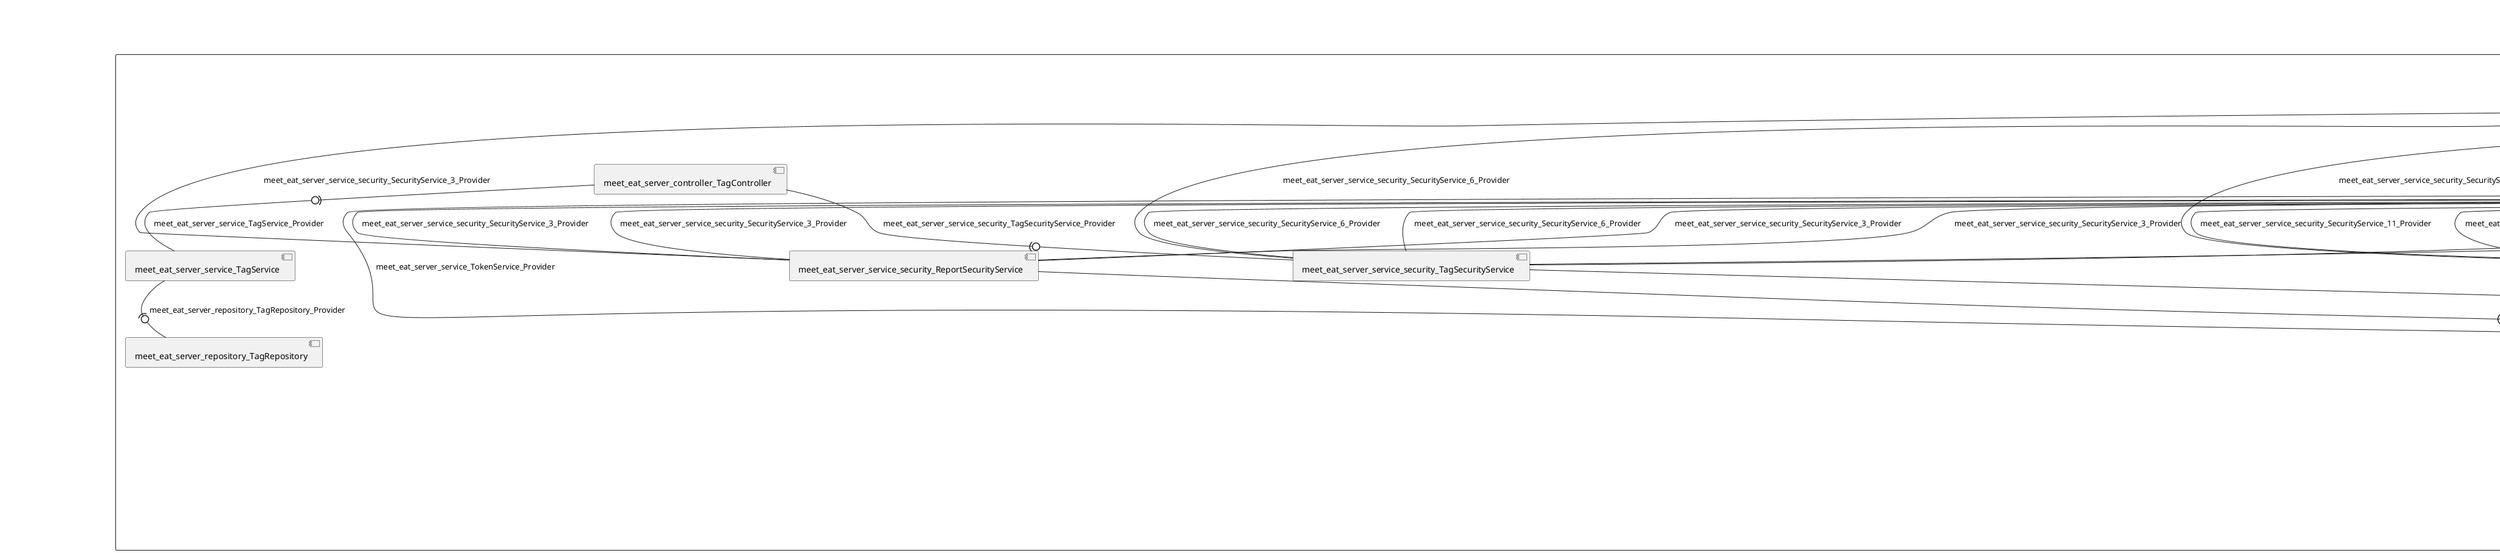 @startuml
skinparam fixCircleLabelOverlapping true
skinparam componentStyle uml2
rectangle System {
[meet_eat_server_controller_BookmarkController] [[meet-eat-meet-eat-server.repository#_hDNETHocEe-DMpb71MkdLw]]
[meet_eat_server_controller_OfferController] [[meet-eat-meet-eat-server.repository#_hDNETHocEe-DMpb71MkdLw]]
[meet_eat_server_controller_ParticipationController] [[meet-eat-meet-eat-server.repository#_hDNETHocEe-DMpb71MkdLw]]
[meet_eat_server_controller_RatingController] [[meet-eat-meet-eat-server.repository#_hDNETHocEe-DMpb71MkdLw]]
[meet_eat_server_controller_ReportController] [[meet-eat-meet-eat-server.repository#_hDNETHocEe-DMpb71MkdLw]]
[meet_eat_server_controller_SubscriptionController] [[meet-eat-meet-eat-server.repository#_hDNETHocEe-DMpb71MkdLw]]
[meet_eat_server_controller_TagController] [[meet-eat-meet-eat-server.repository#_hDNETHocEe-DMpb71MkdLw]]
[meet_eat_server_controller_TokenController] [[meet-eat-meet-eat-server.repository#_hDNETHocEe-DMpb71MkdLw]]
[meet_eat_server_controller_UserController] [[meet-eat-meet-eat-server.repository#_hDNETHocEe-DMpb71MkdLw]]
[meet_eat_server_repository_BookmarkRepository] [[meet-eat-meet-eat-server.repository#_hDNETHocEe-DMpb71MkdLw]]
[meet_eat_server_repository_OfferRepository] [[meet-eat-meet-eat-server.repository#_hDNETHocEe-DMpb71MkdLw]]
[meet_eat_server_repository_ParticipationRepository] [[meet-eat-meet-eat-server.repository#_hDNETHocEe-DMpb71MkdLw]]
[meet_eat_server_repository_RatingRepository] [[meet-eat-meet-eat-server.repository#_hDNETHocEe-DMpb71MkdLw]]
[meet_eat_server_repository_ReportRepository] [[meet-eat-meet-eat-server.repository#_hDNETHocEe-DMpb71MkdLw]]
[meet_eat_server_repository_SubscriptionRepository] [[meet-eat-meet-eat-server.repository#_hDNETHocEe-DMpb71MkdLw]]
[meet_eat_server_repository_TagRepository] [[meet-eat-meet-eat-server.repository#_hDNETHocEe-DMpb71MkdLw]]
[meet_eat_server_repository_TokenRepository] [[meet-eat-meet-eat-server.repository#_hDNETHocEe-DMpb71MkdLw]]
[meet_eat_server_repository_UserRepository] [[meet-eat-meet-eat-server.repository#_hDNETHocEe-DMpb71MkdLw]]
[meet_eat_server_service_BookmarkService] [[meet-eat-meet-eat-server.repository#_hDNETHocEe-DMpb71MkdLw]]
[meet_eat_server_service_EmailService] [[meet-eat-meet-eat-server.repository#_hDNETHocEe-DMpb71MkdLw]]
[meet_eat_server_service_JavaMailSender_Provider] [[meet-eat-meet-eat-server.repository#_hDNETHocEe-DMpb71MkdLw]]
[meet_eat_server_service_OfferService] [[meet-eat-meet-eat-server.repository#_hDNETHocEe-DMpb71MkdLw]]
[meet_eat_server_service_ParticipationService] [[meet-eat-meet-eat-server.repository#_hDNETHocEe-DMpb71MkdLw]]
[meet_eat_server_service_RatingService] [[meet-eat-meet-eat-server.repository#_hDNETHocEe-DMpb71MkdLw]]
[meet_eat_server_service_ReportService] [[meet-eat-meet-eat-server.repository#_hDNETHocEe-DMpb71MkdLw]]
[meet_eat_server_service_SubscriptionService] [[meet-eat-meet-eat-server.repository#_hDNETHocEe-DMpb71MkdLw]]
[meet_eat_server_service_TagService] [[meet-eat-meet-eat-server.repository#_hDNETHocEe-DMpb71MkdLw]]
[meet_eat_server_service_TokenService] [[meet-eat-meet-eat-server.repository#_hDNETHocEe-DMpb71MkdLw]]
[meet_eat_server_service_UserService] [[meet-eat-meet-eat-server.repository#_hDNETHocEe-DMpb71MkdLw]]
[meet_eat_server_service_security_BookmarkSecurityService] [[meet-eat-meet-eat-server.repository#_hDNETHocEe-DMpb71MkdLw]]
[meet_eat_server_service_security_OfferSecurityService] [[meet-eat-meet-eat-server.repository#_hDNETHocEe-DMpb71MkdLw]]
[meet_eat_server_service_security_ParticipationSecurityService] [[meet-eat-meet-eat-server.repository#_hDNETHocEe-DMpb71MkdLw]]
[meet_eat_server_service_security_RatingSecurityService] [[meet-eat-meet-eat-server.repository#_hDNETHocEe-DMpb71MkdLw]]
[meet_eat_server_service_security_ReportSecurityService] [[meet-eat-meet-eat-server.repository#_hDNETHocEe-DMpb71MkdLw]]
[meet_eat_server_service_security_SecurityService_12_Provider] [[meet-eat-meet-eat-server.repository#_hDNETHocEe-DMpb71MkdLw]]
[meet_eat_server_service_security_SecurityService_13_Provider] [[meet-eat-meet-eat-server.repository#_hDNETHocEe-DMpb71MkdLw]]
[meet_eat_server_service_security_SecurityService_2_Provider] [[meet-eat-meet-eat-server.repository#_hDNETHocEe-DMpb71MkdLw]]
[meet_eat_server_service_security_SecurityService_4_Provider] [[meet-eat-meet-eat-server.repository#_hDNETHocEe-DMpb71MkdLw]]
[meet_eat_server_service_security_SecurityService_5_Provider] [[meet-eat-meet-eat-server.repository#_hDNETHocEe-DMpb71MkdLw]]
[meet_eat_server_service_security_SubscriptionSecurityService] [[meet-eat-meet-eat-server.repository#_hDNETHocEe-DMpb71MkdLw]]
[meet_eat_server_service_security_TagSecurityService] [[meet-eat-meet-eat-server.repository#_hDNETHocEe-DMpb71MkdLw]]
[meet_eat_server_service_security_TokenSecurityService] [[meet-eat-meet-eat-server.repository#_hDNETHocEe-DMpb71MkdLw]]
[meet_eat_server_service_security_UserSecurityService] [[meet-eat-meet-eat-server.repository#_hDNETHocEe-DMpb71MkdLw]]
[meet_eat_server_service_BookmarkService] -(0- [meet_eat_server_repository_BookmarkRepository] : meet_eat_server_repository_BookmarkRepository_Provider
[meet_eat_server_service_OfferService] -(0- [meet_eat_server_repository_OfferRepository] : meet_eat_server_repository_OfferRepository_Provider
[meet_eat_server_service_ParticipationService] -(0- [meet_eat_server_repository_ParticipationRepository] : meet_eat_server_repository_ParticipationRepository_Provider
[meet_eat_server_service_RatingService] -(0- [meet_eat_server_repository_RatingRepository] : meet_eat_server_repository_RatingRepository_Provider
[meet_eat_server_service_ReportService] -(0- [meet_eat_server_repository_ReportRepository] : meet_eat_server_repository_ReportRepository_Provider
[meet_eat_server_service_SubscriptionService] -(0- [meet_eat_server_repository_SubscriptionRepository] : meet_eat_server_repository_SubscriptionRepository_Provider
[meet_eat_server_service_TagService] -(0- [meet_eat_server_repository_TagRepository] : meet_eat_server_repository_TagRepository_Provider
[meet_eat_server_service_TokenService] -(0- [meet_eat_server_repository_TokenRepository] : meet_eat_server_repository_TokenRepository_Provider
[meet_eat_server_service_UserService] -(0- [meet_eat_server_repository_UserRepository] : meet_eat_server_repository_UserRepository_Provider
[meet_eat_server_service_OfferService] -(0- [meet_eat_server_service_BookmarkService] : meet_eat_server_service_BookmarkService_Provider
[meet_eat_server_controller_BookmarkController] -(0- [meet_eat_server_service_BookmarkService] : meet_eat_server_service_BookmarkService_Provider
[meet_eat_server_service_UserService] -(0- [meet_eat_server_service_BookmarkService] : meet_eat_server_service_BookmarkService_Provider
[meet_eat_server_service_UserService] -(0- [meet_eat_server_service_EmailService] : meet_eat_server_service_EmailService_Provider
[meet_eat_server_service_EmailService] -(0- [meet_eat_server_service_JavaMailSender_Provider] : meet_eat_server_service_JavaMailSender_Provider
[meet_eat_server_service_UserService] -(0- [meet_eat_server_service_OfferService] : meet_eat_server_service_OfferService_Provider
[meet_eat_server_service_ParticipationService] -(0- [meet_eat_server_service_OfferService] : meet_eat_server_service_OfferService_Provider
[meet_eat_server_controller_OfferController] -(0- [meet_eat_server_service_OfferService] : meet_eat_server_service_OfferService_Provider
[meet_eat_server_service_UserService] -(0- [meet_eat_server_service_ParticipationService] : meet_eat_server_service_ParticipationService_Provider
[meet_eat_server_service_OfferService] -(0- [meet_eat_server_service_ParticipationService] : meet_eat_server_service_ParticipationService_Provider
[meet_eat_server_controller_ParticipationController] -(0- [meet_eat_server_service_ParticipationService] : meet_eat_server_service_ParticipationService_Provider
[meet_eat_server_service_OfferService] -(0- [meet_eat_server_service_RatingService] : meet_eat_server_service_RatingService_Provider
[meet_eat_server_controller_RatingController] -(0- [meet_eat_server_service_RatingService] : meet_eat_server_service_RatingService_Provider
[meet_eat_server_service_UserService] -(0- [meet_eat_server_service_RatingService] : meet_eat_server_service_RatingService_Provider
[meet_eat_server_service_OfferService] -(0- [meet_eat_server_service_ReportService] : meet_eat_server_service_ReportService_Provider
[meet_eat_server_service_UserService] -(0- [meet_eat_server_service_ReportService] : meet_eat_server_service_ReportService_Provider
[meet_eat_server_controller_ReportController] -(0- [meet_eat_server_service_ReportService] : meet_eat_server_service_ReportService_Provider
[meet_eat_server_service_UserService] -(0- [meet_eat_server_service_SubscriptionService] : meet_eat_server_service_SubscriptionService_Provider
[meet_eat_server_controller_SubscriptionController] -(0- [meet_eat_server_service_SubscriptionService] : meet_eat_server_service_SubscriptionService_Provider
[meet_eat_server_service_OfferService] -(0- [meet_eat_server_service_SubscriptionService] : meet_eat_server_service_SubscriptionService_Provider
[meet_eat_server_controller_TagController] -(0- [meet_eat_server_service_TagService] : meet_eat_server_service_TagService_Provider
[meet_eat_server_service_security_TagSecurityService] -(0- [meet_eat_server_service_TokenService] : meet_eat_server_service_TokenService_Provider
[meet_eat_server_service_security_OfferSecurityService] -(0- [meet_eat_server_service_TokenService] : meet_eat_server_service_TokenService_Provider
[meet_eat_server_service_security_TokenSecurityService] -(0- [meet_eat_server_service_TokenService] : meet_eat_server_service_TokenService_Provider
[meet_eat_server_service_security_ReportSecurityService] -(0- [meet_eat_server_service_TokenService] : meet_eat_server_service_TokenService_Provider
[meet_eat_server_service_security_ParticipationSecurityService] -(0- [meet_eat_server_service_TokenService] : meet_eat_server_service_TokenService_Provider
[meet_eat_server_service_UserService] -(0- [meet_eat_server_service_TokenService] : meet_eat_server_service_TokenService_Provider
[meet_eat_server_service_security_UserSecurityService] -(0- [meet_eat_server_service_TokenService] : meet_eat_server_service_TokenService_Provider
[meet_eat_server_service_security_RatingSecurityService] -(0- [meet_eat_server_service_TokenService] : meet_eat_server_service_TokenService_Provider
[meet_eat_server_controller_TokenController] -(0- [meet_eat_server_service_TokenService] : meet_eat_server_service_TokenService_Provider
[meet_eat_server_service_security_BookmarkSecurityService] -(0- [meet_eat_server_service_TokenService] : meet_eat_server_service_TokenService_Provider
[meet_eat_server_service_security_SubscriptionSecurityService] -(0- [meet_eat_server_service_TokenService] : meet_eat_server_service_TokenService_Provider
[meet_eat_server_service_OfferService] -(0- [meet_eat_server_service_UserService] : meet_eat_server_service_UserService_Provider
[meet_eat_server_service_TokenService] -(0- [meet_eat_server_service_UserService] : meet_eat_server_service_UserService_Provider
[meet_eat_server_service_BookmarkService] -(0- [meet_eat_server_service_UserService] : meet_eat_server_service_UserService_Provider
[meet_eat_server_service_RatingService] -(0- [meet_eat_server_service_UserService] : meet_eat_server_service_UserService_Provider
[meet_eat_server_service_SubscriptionService] -(0- [meet_eat_server_service_UserService] : meet_eat_server_service_UserService_Provider
[meet_eat_server_controller_UserController] -(0- [meet_eat_server_service_UserService] : meet_eat_server_service_UserService_Provider
[meet_eat_server_controller_OfferController] -(0- [meet_eat_server_service_security_OfferSecurityService] : meet_eat_server_service_security_OfferSecurityService_Provider
[meet_eat_server_controller_ParticipationController] -(0- [meet_eat_server_service_security_RatingSecurityService] : meet_eat_server_service_security_SecurityService_10_Provider
[meet_eat_server_controller_BookmarkController] -(0- [meet_eat_server_service_security_RatingSecurityService] : meet_eat_server_service_security_SecurityService_10_Provider
[meet_eat_server_controller_RatingController] -(0- [meet_eat_server_service_security_RatingSecurityService] : meet_eat_server_service_security_SecurityService_10_Provider
[meet_eat_server_controller_SubscriptionController] -(0- [meet_eat_server_service_security_RatingSecurityService] : meet_eat_server_service_security_SecurityService_10_Provider
[meet_eat_server_controller_ReportController] -(0- [meet_eat_server_service_security_RatingSecurityService] : meet_eat_server_service_security_SecurityService_10_Provider
[meet_eat_server_controller_SubscriptionController] -(0- [meet_eat_server_service_security_SubscriptionSecurityService] : meet_eat_server_service_security_SecurityService_11_Provider
[meet_eat_server_controller_ParticipationController] -(0- [meet_eat_server_service_security_SubscriptionSecurityService] : meet_eat_server_service_security_SecurityService_11_Provider
[meet_eat_server_controller_BookmarkController] -(0- [meet_eat_server_service_security_SubscriptionSecurityService] : meet_eat_server_service_security_SecurityService_11_Provider
[meet_eat_server_controller_RatingController] -(0- [meet_eat_server_service_security_SubscriptionSecurityService] : meet_eat_server_service_security_SecurityService_11_Provider
[meet_eat_server_controller_ReportController] -(0- [meet_eat_server_service_security_SubscriptionSecurityService] : meet_eat_server_service_security_SecurityService_11_Provider
[meet_eat_server_controller_RatingController] -(0- [meet_eat_server_service_security_SecurityService_12_Provider] : meet_eat_server_service_security_SecurityService_12_Provider
[meet_eat_server_controller_SubscriptionController] -(0- [meet_eat_server_service_security_SecurityService_12_Provider] : meet_eat_server_service_security_SecurityService_12_Provider
[meet_eat_server_controller_ReportController] -(0- [meet_eat_server_service_security_SecurityService_12_Provider] : meet_eat_server_service_security_SecurityService_12_Provider
[meet_eat_server_controller_BookmarkController] -(0- [meet_eat_server_service_security_SecurityService_12_Provider] : meet_eat_server_service_security_SecurityService_12_Provider
[meet_eat_server_controller_ParticipationController] -(0- [meet_eat_server_service_security_SecurityService_12_Provider] : meet_eat_server_service_security_SecurityService_12_Provider
[meet_eat_server_controller_BookmarkController] -(0- [meet_eat_server_service_security_SecurityService_13_Provider] : meet_eat_server_service_security_SecurityService_13_Provider
[meet_eat_server_controller_ParticipationController] -(0- [meet_eat_server_service_security_SecurityService_13_Provider] : meet_eat_server_service_security_SecurityService_13_Provider
[meet_eat_server_controller_RatingController] -(0- [meet_eat_server_service_security_SecurityService_13_Provider] : meet_eat_server_service_security_SecurityService_13_Provider
[meet_eat_server_controller_SubscriptionController] -(0- [meet_eat_server_service_security_SecurityService_13_Provider] : meet_eat_server_service_security_SecurityService_13_Provider
[meet_eat_server_controller_ReportController] -(0- [meet_eat_server_service_security_SecurityService_13_Provider] : meet_eat_server_service_security_SecurityService_13_Provider
[meet_eat_server_controller_ReportController] -(0- [meet_eat_server_service_security_OfferSecurityService] : meet_eat_server_service_security_SecurityService_14_Provider
[meet_eat_server_controller_SubscriptionController] -(0- [meet_eat_server_service_security_OfferSecurityService] : meet_eat_server_service_security_SecurityService_14_Provider
[meet_eat_server_controller_ParticipationController] -(0- [meet_eat_server_service_security_OfferSecurityService] : meet_eat_server_service_security_SecurityService_14_Provider
[meet_eat_server_controller_RatingController] -(0- [meet_eat_server_service_security_OfferSecurityService] : meet_eat_server_service_security_SecurityService_14_Provider
[meet_eat_server_controller_BookmarkController] -(0- [meet_eat_server_service_security_OfferSecurityService] : meet_eat_server_service_security_SecurityService_14_Provider
[meet_eat_server_controller_ReportController] -(0- [meet_eat_server_service_security_SecurityService_2_Provider] : meet_eat_server_service_security_SecurityService_2_Provider
[meet_eat_server_controller_ParticipationController] -(0- [meet_eat_server_service_security_SecurityService_2_Provider] : meet_eat_server_service_security_SecurityService_2_Provider
[meet_eat_server_controller_SubscriptionController] -(0- [meet_eat_server_service_security_SecurityService_2_Provider] : meet_eat_server_service_security_SecurityService_2_Provider
[meet_eat_server_controller_RatingController] -(0- [meet_eat_server_service_security_SecurityService_2_Provider] : meet_eat_server_service_security_SecurityService_2_Provider
[meet_eat_server_controller_BookmarkController] -(0- [meet_eat_server_service_security_SecurityService_2_Provider] : meet_eat_server_service_security_SecurityService_2_Provider
[meet_eat_server_controller_ParticipationController] -(0- [meet_eat_server_service_security_ReportSecurityService] : meet_eat_server_service_security_SecurityService_3_Provider
[meet_eat_server_controller_RatingController] -(0- [meet_eat_server_service_security_ReportSecurityService] : meet_eat_server_service_security_SecurityService_3_Provider
[meet_eat_server_controller_SubscriptionController] -(0- [meet_eat_server_service_security_ReportSecurityService] : meet_eat_server_service_security_SecurityService_3_Provider
[meet_eat_server_controller_ReportController] -(0- [meet_eat_server_service_security_ReportSecurityService] : meet_eat_server_service_security_SecurityService_3_Provider
[meet_eat_server_controller_BookmarkController] -(0- [meet_eat_server_service_security_ReportSecurityService] : meet_eat_server_service_security_SecurityService_3_Provider
[meet_eat_server_controller_ReportController] -(0- [meet_eat_server_service_security_SecurityService_4_Provider] : meet_eat_server_service_security_SecurityService_4_Provider
[meet_eat_server_controller_RatingController] -(0- [meet_eat_server_service_security_SecurityService_4_Provider] : meet_eat_server_service_security_SecurityService_4_Provider
[meet_eat_server_controller_BookmarkController] -(0- [meet_eat_server_service_security_SecurityService_4_Provider] : meet_eat_server_service_security_SecurityService_4_Provider
[meet_eat_server_controller_ParticipationController] -(0- [meet_eat_server_service_security_SecurityService_4_Provider] : meet_eat_server_service_security_SecurityService_4_Provider
[meet_eat_server_controller_SubscriptionController] -(0- [meet_eat_server_service_security_SecurityService_4_Provider] : meet_eat_server_service_security_SecurityService_4_Provider
[meet_eat_server_controller_ParticipationController] -(0- [meet_eat_server_service_security_SecurityService_5_Provider] : meet_eat_server_service_security_SecurityService_5_Provider
[meet_eat_server_controller_SubscriptionController] -(0- [meet_eat_server_service_security_SecurityService_5_Provider] : meet_eat_server_service_security_SecurityService_5_Provider
[meet_eat_server_controller_RatingController] -(0- [meet_eat_server_service_security_SecurityService_5_Provider] : meet_eat_server_service_security_SecurityService_5_Provider
[meet_eat_server_controller_ReportController] -(0- [meet_eat_server_service_security_SecurityService_5_Provider] : meet_eat_server_service_security_SecurityService_5_Provider
[meet_eat_server_controller_BookmarkController] -(0- [meet_eat_server_service_security_SecurityService_5_Provider] : meet_eat_server_service_security_SecurityService_5_Provider
[meet_eat_server_controller_RatingController] -(0- [meet_eat_server_service_security_TagSecurityService] : meet_eat_server_service_security_SecurityService_6_Provider
[meet_eat_server_controller_ParticipationController] -(0- [meet_eat_server_service_security_TagSecurityService] : meet_eat_server_service_security_SecurityService_6_Provider
[meet_eat_server_controller_BookmarkController] -(0- [meet_eat_server_service_security_TagSecurityService] : meet_eat_server_service_security_SecurityService_6_Provider
[meet_eat_server_controller_ReportController] -(0- [meet_eat_server_service_security_TagSecurityService] : meet_eat_server_service_security_SecurityService_6_Provider
[meet_eat_server_controller_SubscriptionController] -(0- [meet_eat_server_service_security_TagSecurityService] : meet_eat_server_service_security_SecurityService_6_Provider
[meet_eat_server_controller_ReportController] -(0- [meet_eat_server_service_security_BookmarkSecurityService] : meet_eat_server_service_security_SecurityService_7_Provider
[meet_eat_server_controller_SubscriptionController] -(0- [meet_eat_server_service_security_BookmarkSecurityService] : meet_eat_server_service_security_SecurityService_7_Provider
[meet_eat_server_controller_BookmarkController] -(0- [meet_eat_server_service_security_BookmarkSecurityService] : meet_eat_server_service_security_SecurityService_7_Provider
[meet_eat_server_controller_RatingController] -(0- [meet_eat_server_service_security_BookmarkSecurityService] : meet_eat_server_service_security_SecurityService_7_Provider
[meet_eat_server_controller_ParticipationController] -(0- [meet_eat_server_service_security_BookmarkSecurityService] : meet_eat_server_service_security_SecurityService_7_Provider
[meet_eat_server_controller_ParticipationController] -(0- [meet_eat_server_service_security_ParticipationSecurityService] : meet_eat_server_service_security_SecurityService_8_Provider
[meet_eat_server_controller_RatingController] -(0- [meet_eat_server_service_security_ParticipationSecurityService] : meet_eat_server_service_security_SecurityService_8_Provider
[meet_eat_server_controller_SubscriptionController] -(0- [meet_eat_server_service_security_ParticipationSecurityService] : meet_eat_server_service_security_SecurityService_8_Provider
[meet_eat_server_controller_BookmarkController] -(0- [meet_eat_server_service_security_ParticipationSecurityService] : meet_eat_server_service_security_SecurityService_8_Provider
[meet_eat_server_controller_ReportController] -(0- [meet_eat_server_service_security_ParticipationSecurityService] : meet_eat_server_service_security_SecurityService_8_Provider
[meet_eat_server_controller_ParticipationController] -(0- [meet_eat_server_service_security_UserSecurityService] : meet_eat_server_service_security_SecurityService_9_Provider
[meet_eat_server_controller_SubscriptionController] -(0- [meet_eat_server_service_security_UserSecurityService] : meet_eat_server_service_security_SecurityService_9_Provider
[meet_eat_server_controller_ReportController] -(0- [meet_eat_server_service_security_UserSecurityService] : meet_eat_server_service_security_SecurityService_9_Provider
[meet_eat_server_controller_BookmarkController] -(0- [meet_eat_server_service_security_UserSecurityService] : meet_eat_server_service_security_SecurityService_9_Provider
[meet_eat_server_controller_RatingController] -(0- [meet_eat_server_service_security_UserSecurityService] : meet_eat_server_service_security_SecurityService_9_Provider
[meet_eat_server_controller_RatingController] -(0- [meet_eat_server_service_security_TokenSecurityService] : meet_eat_server_service_security_SecurityService_Provider
[meet_eat_server_controller_RatingController] -(0- [meet_eat_server_service_security_OfferSecurityService] : meet_eat_server_service_security_SecurityService_Provider
[meet_eat_server_controller_SubscriptionController] -(0- [meet_eat_server_service_security_TokenSecurityService] : meet_eat_server_service_security_SecurityService_Provider
[meet_eat_server_controller_ParticipationController] -(0- [meet_eat_server_service_security_TokenSecurityService] : meet_eat_server_service_security_SecurityService_Provider
[meet_eat_server_controller_ParticipationController] -(0- [meet_eat_server_service_security_OfferSecurityService] : meet_eat_server_service_security_SecurityService_Provider
[meet_eat_server_controller_BookmarkController] -(0- [meet_eat_server_service_security_TokenSecurityService] : meet_eat_server_service_security_SecurityService_Provider
[meet_eat_server_controller_BookmarkController] -(0- [meet_eat_server_service_security_OfferSecurityService] : meet_eat_server_service_security_SecurityService_Provider
[meet_eat_server_controller_ReportController] -(0- [meet_eat_server_service_security_TokenSecurityService] : meet_eat_server_service_security_SecurityService_Provider
[meet_eat_server_controller_ReportController] -(0- [meet_eat_server_service_security_OfferSecurityService] : meet_eat_server_service_security_SecurityService_Provider
[meet_eat_server_controller_SubscriptionController] -(0- [meet_eat_server_service_security_OfferSecurityService] : meet_eat_server_service_security_SecurityService_Provider
[meet_eat_server_controller_TagController] -(0- [meet_eat_server_service_security_TagSecurityService] : meet_eat_server_service_security_TagSecurityService_Provider
[meet_eat_server_controller_TokenController] -(0- [meet_eat_server_service_security_TokenSecurityService] : meet_eat_server_service_security_TokenSecurityService_Provider
[meet_eat_server_controller_UserController] -(0- [meet_eat_server_service_security_UserSecurityService] : meet_eat_server_service_security_UserSecurityService_Provider
}

@enduml
